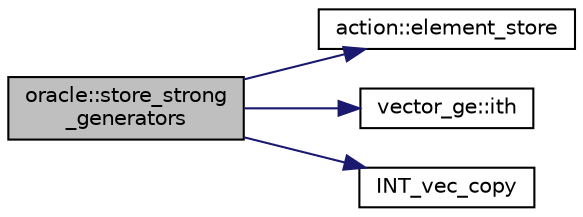 digraph "oracle::store_strong_generators"
{
  edge [fontname="Helvetica",fontsize="10",labelfontname="Helvetica",labelfontsize="10"];
  node [fontname="Helvetica",fontsize="10",shape=record];
  rankdir="LR";
  Node9605 [label="oracle::store_strong\l_generators",height=0.2,width=0.4,color="black", fillcolor="grey75", style="filled", fontcolor="black"];
  Node9605 -> Node9606 [color="midnightblue",fontsize="10",style="solid",fontname="Helvetica"];
  Node9606 [label="action::element_store",height=0.2,width=0.4,color="black", fillcolor="white", style="filled",URL="$d2/d86/classaction.html#ab969a7009cc85c12f988a18a06b5db64"];
  Node9605 -> Node9607 [color="midnightblue",fontsize="10",style="solid",fontname="Helvetica"];
  Node9607 [label="vector_ge::ith",height=0.2,width=0.4,color="black", fillcolor="white", style="filled",URL="$d4/d6e/classvector__ge.html#a1ff002e8b746a9beb119d57dcd4a15ff"];
  Node9605 -> Node9608 [color="midnightblue",fontsize="10",style="solid",fontname="Helvetica"];
  Node9608 [label="INT_vec_copy",height=0.2,width=0.4,color="black", fillcolor="white", style="filled",URL="$df/dbf/sajeeb_8_c.html#ac2d875e27e009af6ec04d17254d11075"];
}
